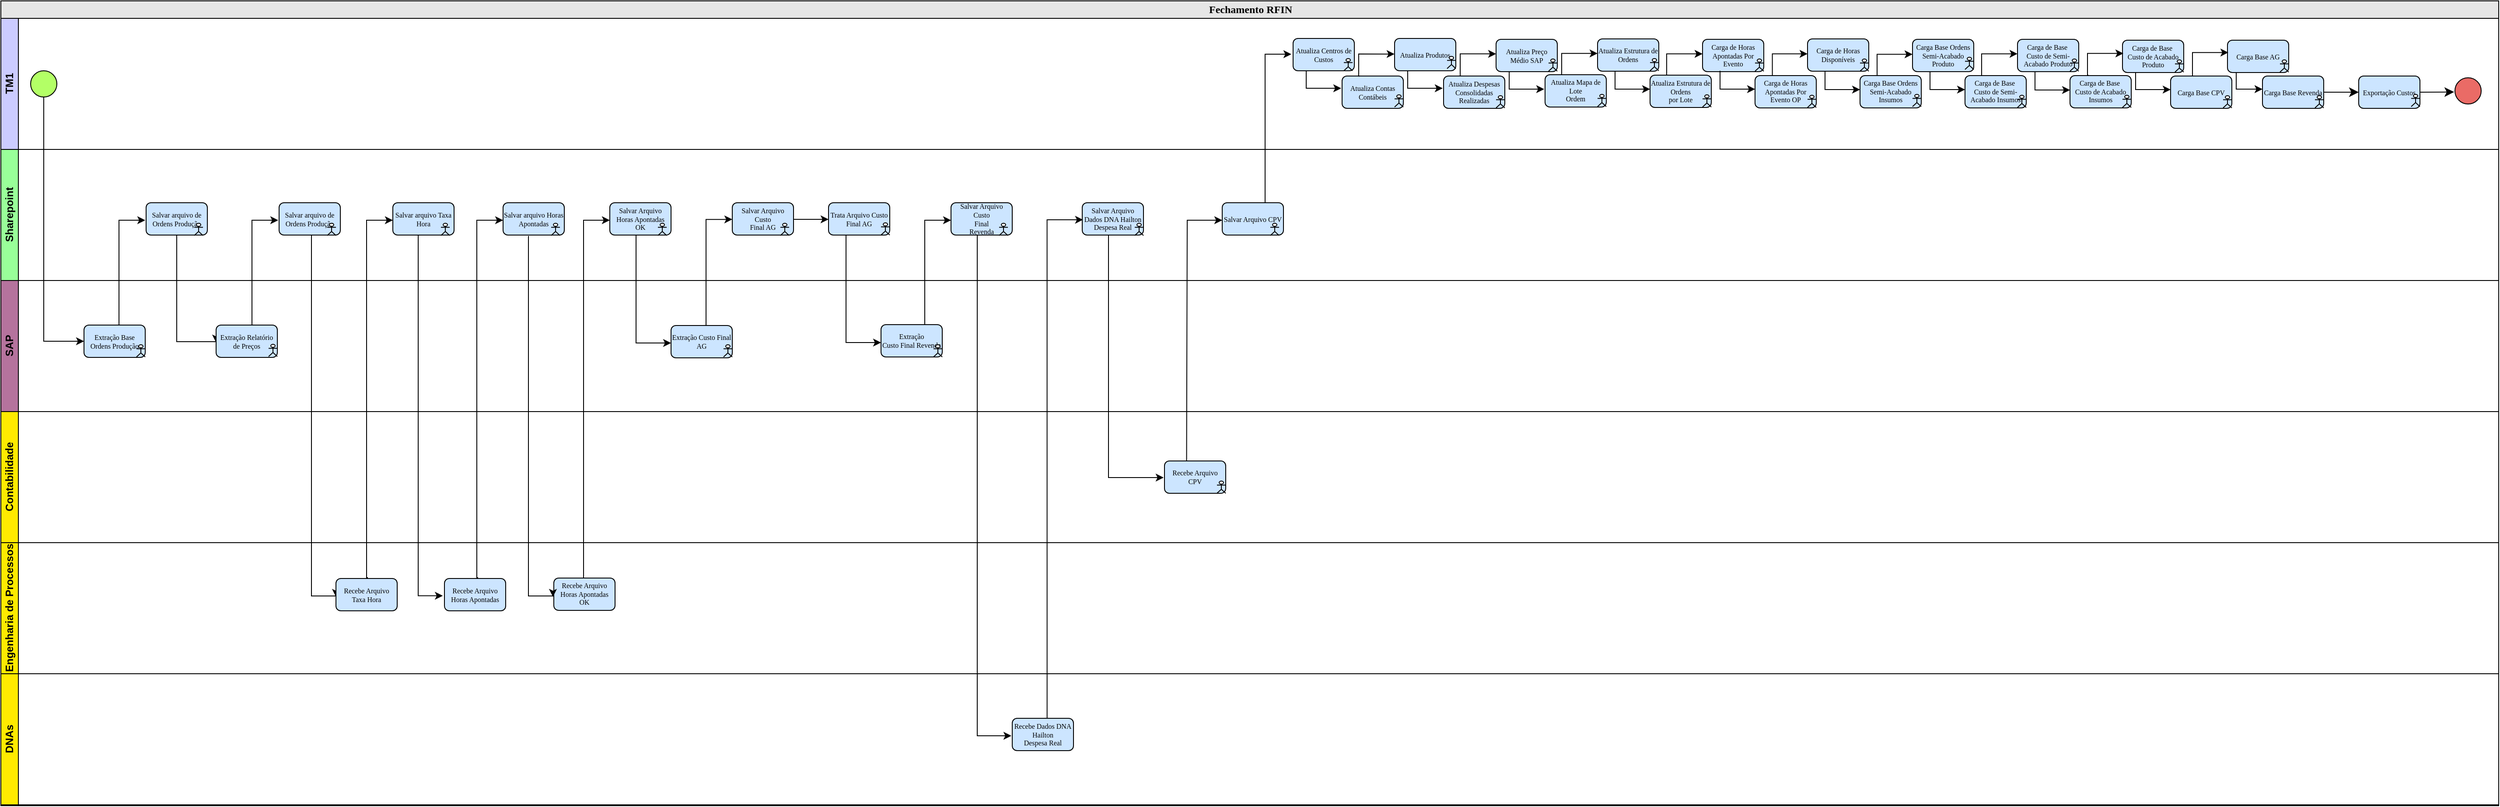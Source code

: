 <mxfile version="27.0.6">
  <diagram name="Página-1" id="B26ktfFtU5WP5JtoC-X8">
    <mxGraphModel dx="1678" dy="1335" grid="1" gridSize="10" guides="1" tooltips="1" connect="1" arrows="1" fold="1" page="0" pageScale="1" pageWidth="827" pageHeight="1169" math="0" shadow="0">
      <root>
        <mxCell id="0" />
        <mxCell id="1" parent="0" />
        <object label="&lt;font style=&quot;font-size: 12px&quot;&gt;Fechamento RFIN&lt;br&gt;&lt;/font&gt;" id="hWpidcnC6tugBeaJJdCY-1">
          <mxCell style="swimlane;html=1;childLayout=stackLayout;horizontal=1;startSize=20;horizontalStack=0;rounded=0;shadow=0;labelBackgroundColor=none;strokeWidth=1;fontFamily=Verdana;fontSize=8;align=center;fillColor=#E6E6E6;gradientColor=none;" vertex="1" parent="1">
            <mxGeometry x="185" y="-41" width="2855" height="921" as="geometry">
              <mxRectangle x="180" y="74" width="230" height="20" as="alternateBounds" />
            </mxGeometry>
          </mxCell>
        </object>
        <mxCell id="hWpidcnC6tugBeaJJdCY-2" value="TM1" style="swimlane;html=1;startSize=20;horizontal=0;fillColor=#CCCCFF;" vertex="1" parent="hWpidcnC6tugBeaJJdCY-1">
          <mxGeometry y="20" width="2855" height="150" as="geometry">
            <mxRectangle y="170" width="760" height="20" as="alternateBounds" />
          </mxGeometry>
        </mxCell>
        <mxCell id="hWpidcnC6tugBeaJJdCY-3" value="" style="ellipse;whiteSpace=wrap;html=1;rounded=0;shadow=0;labelBackgroundColor=none;strokeWidth=1;fontFamily=Verdana;fontSize=8;align=center;fillColor=#B3FF66;" vertex="1" parent="hWpidcnC6tugBeaJJdCY-2">
          <mxGeometry x="34" y="60" width="30" height="30" as="geometry" />
        </mxCell>
        <mxCell id="hWpidcnC6tugBeaJJdCY-4" value="" style="ellipse;whiteSpace=wrap;html=1;rounded=0;shadow=0;labelBackgroundColor=none;strokeWidth=1;fontFamily=Verdana;fontSize=8;align=center;fillColor=#EA6B66;" vertex="1" parent="hWpidcnC6tugBeaJJdCY-2">
          <mxGeometry x="2805" y="68" width="30" height="30" as="geometry" />
        </mxCell>
        <mxCell id="hWpidcnC6tugBeaJJdCY-41" value="" style="endArrow=classic;html=1;rounded=0;fontSize=12;startSize=8;endSize=8;curved=1;entryX=-0.032;entryY=0.542;entryDx=0;entryDy=0;entryPerimeter=0;exitX=1;exitY=0.5;exitDx=0;exitDy=0;" edge="1" parent="hWpidcnC6tugBeaJJdCY-2" target="hWpidcnC6tugBeaJJdCY-4" source="hWpidcnC6tugBeaJJdCY-279">
          <mxGeometry width="50" height="50" relative="1" as="geometry">
            <mxPoint x="3885" y="78.5" as="sourcePoint" />
            <mxPoint x="3703" y="78.4" as="targetPoint" />
          </mxGeometry>
        </mxCell>
        <mxCell id="hWpidcnC6tugBeaJJdCY-176" value="Atualiza Centros de Custos" style="rounded=1;whiteSpace=wrap;html=1;shadow=0;labelBackgroundColor=none;strokeWidth=1;fontFamily=Verdana;fontSize=8;align=center;fillColor=#CCE5FF;" vertex="1" parent="hWpidcnC6tugBeaJJdCY-2">
          <mxGeometry x="1477" y="23" width="70" height="37" as="geometry" />
        </mxCell>
        <mxCell id="hWpidcnC6tugBeaJJdCY-177" value="" style="shape=umlActor;verticalLabelPosition=bottom;verticalAlign=top;html=1;outlineConnect=0;" vertex="1" parent="hWpidcnC6tugBeaJJdCY-2">
          <mxGeometry x="1535" y="46" width="10" height="14" as="geometry" />
        </mxCell>
        <mxCell id="hWpidcnC6tugBeaJJdCY-178" style="edgeStyle=orthogonalEdgeStyle;rounded=0;orthogonalLoop=1;jettySize=auto;html=1;exitX=1;exitY=0.5;exitDx=0;exitDy=0;fontSize=10;" edge="1" parent="hWpidcnC6tugBeaJJdCY-2">
          <mxGeometry relative="1" as="geometry">
            <mxPoint x="1435" y="211.94" as="sourcePoint" />
            <mxPoint x="1475" y="41" as="targetPoint" />
            <Array as="points">
              <mxPoint x="1445" y="212" />
              <mxPoint x="1445" y="41" />
              <mxPoint x="1475" y="41" />
            </Array>
          </mxGeometry>
        </mxCell>
        <mxCell id="hWpidcnC6tugBeaJJdCY-180" value="Atualiza Contas Contábeis" style="rounded=1;whiteSpace=wrap;html=1;shadow=0;labelBackgroundColor=none;strokeWidth=1;fontFamily=Verdana;fontSize=8;align=center;fillColor=#CCE5FF;" vertex="1" parent="hWpidcnC6tugBeaJJdCY-2">
          <mxGeometry x="1533" y="66" width="70" height="37" as="geometry" />
        </mxCell>
        <mxCell id="hWpidcnC6tugBeaJJdCY-181" value="" style="shape=umlActor;verticalLabelPosition=bottom;verticalAlign=top;html=1;outlineConnect=0;" vertex="1" parent="hWpidcnC6tugBeaJJdCY-2">
          <mxGeometry x="1593" y="87.5" width="10" height="14" as="geometry" />
        </mxCell>
        <mxCell id="hWpidcnC6tugBeaJJdCY-182" style="edgeStyle=orthogonalEdgeStyle;rounded=0;orthogonalLoop=1;jettySize=auto;html=1;fontSize=10;exitX=0.25;exitY=1;exitDx=0;exitDy=0;" edge="1" parent="hWpidcnC6tugBeaJJdCY-2" source="hWpidcnC6tugBeaJJdCY-176">
          <mxGeometry relative="1" as="geometry">
            <mxPoint x="1492" y="80" as="sourcePoint" />
            <mxPoint x="1532" y="80" as="targetPoint" />
            <Array as="points">
              <mxPoint x="1492" y="60" />
              <mxPoint x="1492" y="80" />
            </Array>
          </mxGeometry>
        </mxCell>
        <mxCell id="hWpidcnC6tugBeaJJdCY-183" value="Atualiza Produtos" style="rounded=1;whiteSpace=wrap;html=1;shadow=0;labelBackgroundColor=none;strokeWidth=1;fontFamily=Verdana;fontSize=8;align=center;fillColor=#CCE5FF;" vertex="1" parent="hWpidcnC6tugBeaJJdCY-2">
          <mxGeometry x="1593" y="23" width="70" height="37" as="geometry" />
        </mxCell>
        <mxCell id="hWpidcnC6tugBeaJJdCY-184" value="" style="shape=umlActor;verticalLabelPosition=bottom;verticalAlign=top;html=1;outlineConnect=0;fixDash=0;" vertex="1" parent="hWpidcnC6tugBeaJJdCY-2">
          <mxGeometry x="1653" y="43.5" width="10" height="14" as="geometry" />
        </mxCell>
        <mxCell id="hWpidcnC6tugBeaJJdCY-186" value="Atualiza Despesas Consolidadas Realizadas" style="rounded=1;whiteSpace=wrap;html=1;shadow=0;labelBackgroundColor=none;strokeWidth=1;fontFamily=Verdana;fontSize=8;align=center;fillColor=#CCE5FF;" vertex="1" parent="hWpidcnC6tugBeaJJdCY-2">
          <mxGeometry x="1649" y="66" width="70" height="37" as="geometry" />
        </mxCell>
        <mxCell id="hWpidcnC6tugBeaJJdCY-187" value="" style="shape=umlActor;verticalLabelPosition=bottom;verticalAlign=top;html=1;outlineConnect=0;" vertex="1" parent="hWpidcnC6tugBeaJJdCY-2">
          <mxGeometry x="1709" y="88.5" width="10" height="14" as="geometry" />
        </mxCell>
        <mxCell id="hWpidcnC6tugBeaJJdCY-189" value="Atualiza Preço Médio SAP" style="rounded=1;whiteSpace=wrap;html=1;shadow=0;labelBackgroundColor=none;strokeWidth=1;fontFamily=Verdana;fontSize=8;align=center;fillColor=#CCE5FF;" vertex="1" parent="hWpidcnC6tugBeaJJdCY-2">
          <mxGeometry x="1709" y="24" width="70" height="37" as="geometry" />
        </mxCell>
        <mxCell id="hWpidcnC6tugBeaJJdCY-190" value="" style="shape=umlActor;verticalLabelPosition=bottom;verticalAlign=top;html=1;outlineConnect=0;" vertex="1" parent="hWpidcnC6tugBeaJJdCY-2">
          <mxGeometry x="1769" y="46.5" width="10" height="14" as="geometry" />
        </mxCell>
        <mxCell id="hWpidcnC6tugBeaJJdCY-192" value="Atualiza Mapa de Lote &lt;br&gt;Ordem" style="rounded=1;whiteSpace=wrap;html=1;shadow=0;labelBackgroundColor=none;strokeWidth=1;fontFamily=Verdana;fontSize=8;align=center;fillColor=#CCE5FF;" vertex="1" parent="hWpidcnC6tugBeaJJdCY-2">
          <mxGeometry x="1765" y="64.5" width="70" height="37" as="geometry" />
        </mxCell>
        <mxCell id="hWpidcnC6tugBeaJJdCY-193" value="" style="shape=umlActor;verticalLabelPosition=bottom;verticalAlign=top;html=1;outlineConnect=0;" vertex="1" parent="hWpidcnC6tugBeaJJdCY-2">
          <mxGeometry x="1825" y="87" width="10" height="14" as="geometry" />
        </mxCell>
        <mxCell id="hWpidcnC6tugBeaJJdCY-195" value="Atualiza Estrutura de Ordens" style="rounded=1;whiteSpace=wrap;html=1;shadow=0;labelBackgroundColor=none;strokeWidth=1;fontFamily=Verdana;fontSize=8;align=center;fillColor=#CCE5FF;" vertex="1" parent="hWpidcnC6tugBeaJJdCY-2">
          <mxGeometry x="1825" y="23.5" width="70" height="37" as="geometry" />
        </mxCell>
        <mxCell id="hWpidcnC6tugBeaJJdCY-196" value="" style="shape=umlActor;verticalLabelPosition=bottom;verticalAlign=top;html=1;outlineConnect=0;" vertex="1" parent="hWpidcnC6tugBeaJJdCY-2">
          <mxGeometry x="1885" y="46" width="10" height="14" as="geometry" />
        </mxCell>
        <mxCell id="hWpidcnC6tugBeaJJdCY-198" value="Atualiza Estrutura de Ordens &lt;br&gt;por Lote" style="rounded=1;whiteSpace=wrap;html=1;shadow=0;labelBackgroundColor=none;strokeWidth=1;fontFamily=Verdana;fontSize=8;align=center;fillColor=#CCE5FF;" vertex="1" parent="hWpidcnC6tugBeaJJdCY-2">
          <mxGeometry x="1885" y="65" width="70" height="37" as="geometry" />
        </mxCell>
        <mxCell id="hWpidcnC6tugBeaJJdCY-199" value="" style="shape=umlActor;verticalLabelPosition=bottom;verticalAlign=top;html=1;outlineConnect=0;" vertex="1" parent="hWpidcnC6tugBeaJJdCY-2">
          <mxGeometry x="1945" y="87.5" width="10" height="14" as="geometry" />
        </mxCell>
        <mxCell id="hWpidcnC6tugBeaJJdCY-201" value="Carga de Horas Apontadas Por Evento" style="rounded=1;whiteSpace=wrap;html=1;shadow=0;labelBackgroundColor=none;strokeWidth=1;fontFamily=Verdana;fontSize=8;align=center;fillColor=#CCE5FF;" vertex="1" parent="hWpidcnC6tugBeaJJdCY-2">
          <mxGeometry x="1945" y="24" width="70" height="37" as="geometry" />
        </mxCell>
        <mxCell id="hWpidcnC6tugBeaJJdCY-202" value="" style="shape=umlActor;verticalLabelPosition=bottom;verticalAlign=top;html=1;outlineConnect=0;" vertex="1" parent="hWpidcnC6tugBeaJJdCY-2">
          <mxGeometry x="2005" y="46.5" width="10" height="14" as="geometry" />
        </mxCell>
        <mxCell id="hWpidcnC6tugBeaJJdCY-204" value="Carga de Horas Apontadas Por Evento OP" style="rounded=1;whiteSpace=wrap;html=1;shadow=0;labelBackgroundColor=none;strokeWidth=1;fontFamily=Verdana;fontSize=8;align=center;fillColor=#CCE5FF;" vertex="1" parent="hWpidcnC6tugBeaJJdCY-2">
          <mxGeometry x="2005" y="65.5" width="70" height="37" as="geometry" />
        </mxCell>
        <mxCell id="hWpidcnC6tugBeaJJdCY-205" value="" style="shape=umlActor;verticalLabelPosition=bottom;verticalAlign=top;html=1;outlineConnect=0;" vertex="1" parent="hWpidcnC6tugBeaJJdCY-2">
          <mxGeometry x="2065" y="88" width="10" height="14" as="geometry" />
        </mxCell>
        <mxCell id="hWpidcnC6tugBeaJJdCY-214" value="Carga de Horas Disponíveis" style="rounded=1;whiteSpace=wrap;html=1;shadow=0;labelBackgroundColor=none;strokeWidth=1;fontFamily=Verdana;fontSize=8;align=center;fillColor=#CCE5FF;" vertex="1" parent="hWpidcnC6tugBeaJJdCY-2">
          <mxGeometry x="2065" y="23.5" width="70" height="37" as="geometry" />
        </mxCell>
        <mxCell id="hWpidcnC6tugBeaJJdCY-215" value="" style="shape=umlActor;verticalLabelPosition=bottom;verticalAlign=top;html=1;outlineConnect=0;" vertex="1" parent="hWpidcnC6tugBeaJJdCY-2">
          <mxGeometry x="2125" y="46.5" width="10" height="14" as="geometry" />
        </mxCell>
        <mxCell id="hWpidcnC6tugBeaJJdCY-216" value="Carga Base Ordens Semi-Acabado Insumos" style="rounded=1;whiteSpace=wrap;html=1;shadow=0;labelBackgroundColor=none;strokeWidth=1;fontFamily=Verdana;fontSize=8;align=center;fillColor=#CCE5FF;" vertex="1" parent="hWpidcnC6tugBeaJJdCY-2">
          <mxGeometry x="2125" y="65.5" width="70" height="37" as="geometry" />
        </mxCell>
        <mxCell id="hWpidcnC6tugBeaJJdCY-217" value="" style="shape=umlActor;verticalLabelPosition=bottom;verticalAlign=top;html=1;outlineConnect=0;" vertex="1" parent="hWpidcnC6tugBeaJJdCY-2">
          <mxGeometry x="2185" y="87" width="10" height="14" as="geometry" />
        </mxCell>
        <mxCell id="hWpidcnC6tugBeaJJdCY-219" value="Carga Base Ordens Semi-Acabado Produto" style="rounded=1;whiteSpace=wrap;html=1;shadow=0;labelBackgroundColor=none;strokeWidth=1;fontFamily=Verdana;fontSize=8;align=center;fillColor=#CCE5FF;" vertex="1" parent="hWpidcnC6tugBeaJJdCY-2">
          <mxGeometry x="2185" y="24" width="70" height="37" as="geometry" />
        </mxCell>
        <mxCell id="hWpidcnC6tugBeaJJdCY-220" value="" style="shape=umlActor;verticalLabelPosition=bottom;verticalAlign=top;html=1;outlineConnect=0;fixDash=0;" vertex="1" parent="hWpidcnC6tugBeaJJdCY-2">
          <mxGeometry x="2245" y="44.5" width="10" height="14" as="geometry" />
        </mxCell>
        <mxCell id="hWpidcnC6tugBeaJJdCY-221" value="Carga de Base&amp;nbsp; Custo de Semi-Acabado Insumos" style="rounded=1;whiteSpace=wrap;html=1;shadow=0;labelBackgroundColor=none;strokeWidth=1;fontFamily=Verdana;fontSize=8;align=center;fillColor=#CCE5FF;" vertex="1" parent="hWpidcnC6tugBeaJJdCY-2">
          <mxGeometry x="2245" y="65.5" width="70" height="37" as="geometry" />
        </mxCell>
        <mxCell id="hWpidcnC6tugBeaJJdCY-222" value="" style="shape=umlActor;verticalLabelPosition=bottom;verticalAlign=top;html=1;outlineConnect=0;" vertex="1" parent="hWpidcnC6tugBeaJJdCY-2">
          <mxGeometry x="2305" y="88" width="10" height="14" as="geometry" />
        </mxCell>
        <mxCell id="hWpidcnC6tugBeaJJdCY-223" value="Carga de Base&amp;nbsp; Custo de Semi-Acabado Produto" style="rounded=1;whiteSpace=wrap;html=1;shadow=0;labelBackgroundColor=none;strokeWidth=1;fontFamily=Verdana;fontSize=8;align=center;fillColor=#CCE5FF;" vertex="1" parent="hWpidcnC6tugBeaJJdCY-2">
          <mxGeometry x="2305" y="24" width="70" height="37" as="geometry" />
        </mxCell>
        <mxCell id="hWpidcnC6tugBeaJJdCY-224" value="" style="shape=umlActor;verticalLabelPosition=bottom;verticalAlign=top;html=1;outlineConnect=0;" vertex="1" parent="hWpidcnC6tugBeaJJdCY-2">
          <mxGeometry x="2365" y="46.5" width="10" height="14" as="geometry" />
        </mxCell>
        <mxCell id="hWpidcnC6tugBeaJJdCY-225" value="Carga de Base&amp;nbsp; Custo de Acabado Insumos" style="rounded=1;whiteSpace=wrap;html=1;shadow=0;labelBackgroundColor=none;strokeWidth=1;fontFamily=Verdana;fontSize=8;align=center;fillColor=#CCE5FF;" vertex="1" parent="hWpidcnC6tugBeaJJdCY-2">
          <mxGeometry x="2365" y="65.5" width="70" height="37" as="geometry" />
        </mxCell>
        <mxCell id="hWpidcnC6tugBeaJJdCY-226" value="" style="shape=umlActor;verticalLabelPosition=bottom;verticalAlign=top;html=1;outlineConnect=0;" vertex="1" parent="hWpidcnC6tugBeaJJdCY-2">
          <mxGeometry x="2425" y="88" width="10" height="14" as="geometry" />
        </mxCell>
        <mxCell id="hWpidcnC6tugBeaJJdCY-227" value="Carga de Base&amp;nbsp; Custo de Acabado Produto" style="rounded=1;whiteSpace=wrap;html=1;shadow=0;labelBackgroundColor=none;strokeWidth=1;fontFamily=Verdana;fontSize=8;align=center;fillColor=#CCE5FF;" vertex="1" parent="hWpidcnC6tugBeaJJdCY-2">
          <mxGeometry x="2425" y="25" width="70" height="37" as="geometry" />
        </mxCell>
        <mxCell id="hWpidcnC6tugBeaJJdCY-228" value="" style="shape=umlActor;verticalLabelPosition=bottom;verticalAlign=top;html=1;outlineConnect=0;" vertex="1" parent="hWpidcnC6tugBeaJJdCY-2">
          <mxGeometry x="2485" y="47.5" width="10" height="14" as="geometry" />
        </mxCell>
        <mxCell id="hWpidcnC6tugBeaJJdCY-231" value="Carga Base AG" style="rounded=1;whiteSpace=wrap;html=1;shadow=0;labelBackgroundColor=none;strokeWidth=1;fontFamily=Verdana;fontSize=8;align=center;fillColor=#CCE5FF;" vertex="1" parent="hWpidcnC6tugBeaJJdCY-2">
          <mxGeometry x="2545" y="25" width="70" height="37" as="geometry" />
        </mxCell>
        <mxCell id="hWpidcnC6tugBeaJJdCY-232" value="" style="shape=umlActor;verticalLabelPosition=bottom;verticalAlign=top;html=1;outlineConnect=0;" vertex="1" parent="hWpidcnC6tugBeaJJdCY-2">
          <mxGeometry x="2605" y="47.5" width="10" height="14" as="geometry" />
        </mxCell>
        <mxCell id="hWpidcnC6tugBeaJJdCY-281" style="edgeStyle=none;curved=1;rounded=0;orthogonalLoop=1;jettySize=auto;html=1;exitX=1;exitY=0.5;exitDx=0;exitDy=0;entryX=0;entryY=0.5;entryDx=0;entryDy=0;fontFamily=Helvetica;fontSize=12;fontColor=default;startSize=8;endSize=8;" edge="1" parent="hWpidcnC6tugBeaJJdCY-2" source="hWpidcnC6tugBeaJJdCY-233" target="hWpidcnC6tugBeaJJdCY-279">
          <mxGeometry relative="1" as="geometry" />
        </mxCell>
        <mxCell id="hWpidcnC6tugBeaJJdCY-233" value="Carga Base Revenda" style="rounded=1;whiteSpace=wrap;html=1;shadow=0;labelBackgroundColor=none;strokeWidth=1;fontFamily=Verdana;fontSize=8;align=center;fillColor=#CCE5FF;" vertex="1" parent="hWpidcnC6tugBeaJJdCY-2">
          <mxGeometry x="2585" y="66" width="70" height="37" as="geometry" />
        </mxCell>
        <mxCell id="hWpidcnC6tugBeaJJdCY-234" value="" style="shape=umlActor;verticalLabelPosition=bottom;verticalAlign=top;html=1;outlineConnect=0;" vertex="1" parent="hWpidcnC6tugBeaJJdCY-2">
          <mxGeometry x="2645" y="88.5" width="10" height="14" as="geometry" />
        </mxCell>
        <mxCell id="hWpidcnC6tugBeaJJdCY-206" style="edgeStyle=orthogonalEdgeStyle;rounded=0;orthogonalLoop=1;jettySize=auto;html=1;fontSize=10;exitX=0.288;exitY=0.003;exitDx=0;exitDy=0;exitPerimeter=0;" edge="1" parent="hWpidcnC6tugBeaJJdCY-2" source="hWpidcnC6tugBeaJJdCY-180">
          <mxGeometry relative="1" as="geometry">
            <mxPoint x="1552.4" y="67.188" as="sourcePoint" />
            <mxPoint x="1593" y="40.82" as="targetPoint" />
            <Array as="points">
              <mxPoint x="1552" y="66" />
              <mxPoint x="1552" y="41" />
            </Array>
          </mxGeometry>
        </mxCell>
        <mxCell id="hWpidcnC6tugBeaJJdCY-262" style="edgeStyle=orthogonalEdgeStyle;rounded=0;orthogonalLoop=1;jettySize=auto;html=1;fontSize=10;exitX=0.25;exitY=1;exitDx=0;exitDy=0;" edge="1" parent="hWpidcnC6tugBeaJJdCY-2">
          <mxGeometry relative="1" as="geometry">
            <mxPoint x="1611" y="60" as="sourcePoint" />
            <mxPoint x="1648" y="80" as="targetPoint" />
            <Array as="points">
              <mxPoint x="1608" y="60" />
              <mxPoint x="1608" y="80" />
            </Array>
          </mxGeometry>
        </mxCell>
        <mxCell id="hWpidcnC6tugBeaJJdCY-263" style="edgeStyle=orthogonalEdgeStyle;rounded=0;orthogonalLoop=1;jettySize=auto;html=1;fontSize=10;exitX=0.25;exitY=0;exitDx=0;exitDy=0;" edge="1" parent="hWpidcnC6tugBeaJJdCY-2" source="hWpidcnC6tugBeaJJdCY-186">
          <mxGeometry relative="1" as="geometry">
            <mxPoint x="1668.4" y="66.998" as="sourcePoint" />
            <mxPoint x="1709" y="40.63" as="targetPoint" />
            <Array as="points">
              <mxPoint x="1668" y="66" />
              <mxPoint x="1668" y="41" />
            </Array>
          </mxGeometry>
        </mxCell>
        <mxCell id="hWpidcnC6tugBeaJJdCY-264" style="edgeStyle=orthogonalEdgeStyle;rounded=0;orthogonalLoop=1;jettySize=auto;html=1;fontSize=10;exitX=0.25;exitY=1;exitDx=0;exitDy=0;" edge="1" parent="hWpidcnC6tugBeaJJdCY-2">
          <mxGeometry relative="1" as="geometry">
            <mxPoint x="1727" y="61" as="sourcePoint" />
            <mxPoint x="1764" y="81" as="targetPoint" />
            <Array as="points">
              <mxPoint x="1724" y="61" />
              <mxPoint x="1724" y="81" />
            </Array>
          </mxGeometry>
        </mxCell>
        <mxCell id="hWpidcnC6tugBeaJJdCY-265" style="edgeStyle=orthogonalEdgeStyle;rounded=0;orthogonalLoop=1;jettySize=auto;html=1;fontSize=10;" edge="1" parent="hWpidcnC6tugBeaJJdCY-2" source="hWpidcnC6tugBeaJJdCY-192">
          <mxGeometry relative="1" as="geometry">
            <mxPoint x="1784" y="61" as="sourcePoint" />
            <mxPoint x="1825" y="40.13" as="targetPoint" />
            <Array as="points">
              <mxPoint x="1784" y="40" />
            </Array>
          </mxGeometry>
        </mxCell>
        <mxCell id="hWpidcnC6tugBeaJJdCY-266" style="edgeStyle=orthogonalEdgeStyle;rounded=0;orthogonalLoop=1;jettySize=auto;html=1;fontSize=10;" edge="1" parent="hWpidcnC6tugBeaJJdCY-2" source="hWpidcnC6tugBeaJJdCY-195">
          <mxGeometry relative="1" as="geometry">
            <mxPoint x="1848" y="61" as="sourcePoint" />
            <mxPoint x="1885" y="81" as="targetPoint" />
            <Array as="points">
              <mxPoint x="1845" y="81" />
            </Array>
          </mxGeometry>
        </mxCell>
        <mxCell id="hWpidcnC6tugBeaJJdCY-267" style="edgeStyle=orthogonalEdgeStyle;rounded=0;orthogonalLoop=1;jettySize=auto;html=1;fontSize=10;" edge="1" parent="hWpidcnC6tugBeaJJdCY-2" source="hWpidcnC6tugBeaJJdCY-198">
          <mxGeometry relative="1" as="geometry">
            <mxPoint x="1904.4" y="66.998" as="sourcePoint" />
            <mxPoint x="1945" y="40.63" as="targetPoint" />
            <Array as="points">
              <mxPoint x="1904" y="41" />
            </Array>
          </mxGeometry>
        </mxCell>
        <mxCell id="hWpidcnC6tugBeaJJdCY-268" style="edgeStyle=orthogonalEdgeStyle;rounded=0;orthogonalLoop=1;jettySize=auto;html=1;fontSize=10;" edge="1" parent="hWpidcnC6tugBeaJJdCY-2">
          <mxGeometry relative="1" as="geometry">
            <mxPoint x="1965" y="60" as="sourcePoint" />
            <mxPoint x="2005" y="81" as="targetPoint" />
            <Array as="points">
              <mxPoint x="1965" y="81" />
            </Array>
          </mxGeometry>
        </mxCell>
        <mxCell id="hWpidcnC6tugBeaJJdCY-269" style="edgeStyle=orthogonalEdgeStyle;rounded=0;orthogonalLoop=1;jettySize=auto;html=1;fontSize=10;exitX=0.283;exitY=-0.006;exitDx=0;exitDy=0;exitPerimeter=0;" edge="1" parent="hWpidcnC6tugBeaJJdCY-2" source="hWpidcnC6tugBeaJJdCY-204">
          <mxGeometry relative="1" as="geometry">
            <mxPoint x="2024.4" y="66.998" as="sourcePoint" />
            <mxPoint x="2065" y="40.63" as="targetPoint" />
            <Array as="points">
              <mxPoint x="2025" y="41" />
            </Array>
          </mxGeometry>
        </mxCell>
        <mxCell id="hWpidcnC6tugBeaJJdCY-270" style="edgeStyle=orthogonalEdgeStyle;rounded=0;orthogonalLoop=1;jettySize=auto;html=1;fontSize=10;" edge="1" parent="hWpidcnC6tugBeaJJdCY-2">
          <mxGeometry relative="1" as="geometry">
            <mxPoint x="2085" y="60.5" as="sourcePoint" />
            <mxPoint x="2125" y="81.5" as="targetPoint" />
            <Array as="points">
              <mxPoint x="2085" y="81.5" />
            </Array>
          </mxGeometry>
        </mxCell>
        <mxCell id="hWpidcnC6tugBeaJJdCY-271" style="edgeStyle=orthogonalEdgeStyle;rounded=0;orthogonalLoop=1;jettySize=auto;html=1;fontSize=10;exitX=0.279;exitY=0.002;exitDx=0;exitDy=0;exitPerimeter=0;" edge="1" parent="hWpidcnC6tugBeaJJdCY-2" source="hWpidcnC6tugBeaJJdCY-216">
          <mxGeometry relative="1" as="geometry">
            <mxPoint x="2144.4" y="67.498" as="sourcePoint" />
            <mxPoint x="2185" y="41.13" as="targetPoint" />
            <Array as="points">
              <mxPoint x="2144" y="41" />
            </Array>
          </mxGeometry>
        </mxCell>
        <mxCell id="hWpidcnC6tugBeaJJdCY-272" style="edgeStyle=orthogonalEdgeStyle;rounded=0;orthogonalLoop=1;jettySize=auto;html=1;fontSize=10;" edge="1" parent="hWpidcnC6tugBeaJJdCY-2">
          <mxGeometry relative="1" as="geometry">
            <mxPoint x="2205" y="60.5" as="sourcePoint" />
            <mxPoint x="2245" y="81.5" as="targetPoint" />
            <Array as="points">
              <mxPoint x="2205" y="81.5" />
            </Array>
          </mxGeometry>
        </mxCell>
        <mxCell id="hWpidcnC6tugBeaJJdCY-273" style="edgeStyle=orthogonalEdgeStyle;rounded=0;orthogonalLoop=1;jettySize=auto;html=1;fontSize=10;exitX=0.279;exitY=0.002;exitDx=0;exitDy=0;exitPerimeter=0;" edge="1" parent="hWpidcnC6tugBeaJJdCY-2">
          <mxGeometry relative="1" as="geometry">
            <mxPoint x="2265" y="65.45" as="sourcePoint" />
            <mxPoint x="2305" y="40.58" as="targetPoint" />
            <Array as="points">
              <mxPoint x="2264" y="40.45" />
            </Array>
          </mxGeometry>
        </mxCell>
        <mxCell id="hWpidcnC6tugBeaJJdCY-274" style="edgeStyle=orthogonalEdgeStyle;rounded=0;orthogonalLoop=1;jettySize=auto;html=1;fontSize=10;" edge="1" parent="hWpidcnC6tugBeaJJdCY-2">
          <mxGeometry relative="1" as="geometry">
            <mxPoint x="2325" y="61" as="sourcePoint" />
            <mxPoint x="2365" y="82" as="targetPoint" />
            <Array as="points">
              <mxPoint x="2325" y="82" />
            </Array>
          </mxGeometry>
        </mxCell>
        <mxCell id="hWpidcnC6tugBeaJJdCY-275" style="edgeStyle=orthogonalEdgeStyle;rounded=0;orthogonalLoop=1;jettySize=auto;html=1;fontSize=10;exitX=0.279;exitY=0.002;exitDx=0;exitDy=0;exitPerimeter=0;" edge="1" parent="hWpidcnC6tugBeaJJdCY-2">
          <mxGeometry relative="1" as="geometry">
            <mxPoint x="2386" y="65" as="sourcePoint" />
            <mxPoint x="2426" y="40.13" as="targetPoint" />
            <Array as="points">
              <mxPoint x="2385" y="40" />
            </Array>
          </mxGeometry>
        </mxCell>
        <mxCell id="hWpidcnC6tugBeaJJdCY-276" style="edgeStyle=orthogonalEdgeStyle;rounded=0;orthogonalLoop=1;jettySize=auto;html=1;fontSize=10;" edge="1" parent="hWpidcnC6tugBeaJJdCY-2" source="hWpidcnC6tugBeaJJdCY-227">
          <mxGeometry relative="1" as="geometry">
            <mxPoint x="2440" y="60.5" as="sourcePoint" />
            <mxPoint x="2480" y="81.5" as="targetPoint" />
            <Array as="points">
              <mxPoint x="2440" y="82" />
            </Array>
          </mxGeometry>
        </mxCell>
        <mxCell id="hWpidcnC6tugBeaJJdCY-277" style="edgeStyle=orthogonalEdgeStyle;rounded=0;orthogonalLoop=1;jettySize=auto;html=1;fontSize=10;exitX=0.357;exitY=0.071;exitDx=0;exitDy=0;exitPerimeter=0;" edge="1" parent="hWpidcnC6tugBeaJJdCY-2" source="hWpidcnC6tugBeaJJdCY-229">
          <mxGeometry relative="1" as="geometry">
            <mxPoint x="2506" y="63.95" as="sourcePoint" />
            <mxPoint x="2546" y="39.08" as="targetPoint" />
            <Array as="points">
              <mxPoint x="2505" y="39" />
            </Array>
          </mxGeometry>
        </mxCell>
        <mxCell id="hWpidcnC6tugBeaJJdCY-278" style="edgeStyle=orthogonalEdgeStyle;rounded=0;orthogonalLoop=1;jettySize=auto;html=1;fontSize=10;" edge="1" parent="hWpidcnC6tugBeaJJdCY-2">
          <mxGeometry relative="1" as="geometry">
            <mxPoint x="2555" y="61.5" as="sourcePoint" />
            <mxPoint x="2585" y="81" as="targetPoint" />
            <Array as="points">
              <mxPoint x="2555" y="81" />
            </Array>
          </mxGeometry>
        </mxCell>
        <mxCell id="hWpidcnC6tugBeaJJdCY-229" value="Carga Base CPV" style="rounded=1;whiteSpace=wrap;html=1;shadow=0;labelBackgroundColor=none;strokeWidth=1;fontFamily=Verdana;fontSize=8;align=center;fillColor=#CCE5FF;" vertex="1" parent="hWpidcnC6tugBeaJJdCY-2">
          <mxGeometry x="2480" y="66" width="70" height="37" as="geometry" />
        </mxCell>
        <mxCell id="hWpidcnC6tugBeaJJdCY-230" value="" style="shape=umlActor;verticalLabelPosition=bottom;verticalAlign=top;html=1;outlineConnect=0;" vertex="1" parent="hWpidcnC6tugBeaJJdCY-2">
          <mxGeometry x="2540" y="88.5" width="10" height="14" as="geometry" />
        </mxCell>
        <mxCell id="hWpidcnC6tugBeaJJdCY-279" value="Exportação Custos" style="rounded=1;whiteSpace=wrap;html=1;shadow=0;labelBackgroundColor=none;strokeWidth=1;fontFamily=Verdana;fontSize=8;align=center;fillColor=#CCE5FF;" vertex="1" parent="hWpidcnC6tugBeaJJdCY-2">
          <mxGeometry x="2695" y="66" width="70" height="37" as="geometry" />
        </mxCell>
        <mxCell id="hWpidcnC6tugBeaJJdCY-280" value="" style="shape=umlActor;verticalLabelPosition=bottom;verticalAlign=top;html=1;outlineConnect=0;" vertex="1" parent="hWpidcnC6tugBeaJJdCY-2">
          <mxGeometry x="2755" y="87" width="10" height="14" as="geometry" />
        </mxCell>
        <mxCell id="hWpidcnC6tugBeaJJdCY-42" value="Sharepoi&lt;span style=&quot;background-color: transparent; color: light-dark(rgb(0, 0, 0), rgb(255, 255, 255));&quot;&gt;nt&lt;/span&gt;" style="swimlane;html=1;startSize=20;horizontal=0;fillColor=#99FF99;" vertex="1" parent="hWpidcnC6tugBeaJJdCY-1">
          <mxGeometry y="170" width="2855" height="150" as="geometry">
            <mxRectangle y="320" width="760" height="20" as="alternateBounds" />
          </mxGeometry>
        </mxCell>
        <mxCell id="hWpidcnC6tugBeaJJdCY-105" value="Salvar arquivo de Ordens Produção" style="rounded=1;whiteSpace=wrap;html=1;shadow=0;labelBackgroundColor=none;strokeWidth=1;fontFamily=Verdana;fontSize=8;align=center;fillColor=#CCE5FF;" vertex="1" parent="hWpidcnC6tugBeaJJdCY-42">
          <mxGeometry x="318" y="61" width="70" height="37" as="geometry" />
        </mxCell>
        <mxCell id="hWpidcnC6tugBeaJJdCY-106" value="" style="shape=umlActor;verticalLabelPosition=bottom;verticalAlign=top;html=1;outlineConnect=0;" vertex="1" parent="hWpidcnC6tugBeaJJdCY-42">
          <mxGeometry x="373" y="84.5" width="10" height="14" as="geometry" />
        </mxCell>
        <mxCell id="hWpidcnC6tugBeaJJdCY-111" value="Salvar arquivo Taxa Hora" style="rounded=1;whiteSpace=wrap;html=1;shadow=0;labelBackgroundColor=none;strokeWidth=1;fontFamily=Verdana;fontSize=8;align=center;fillColor=#CCE5FF;" vertex="1" parent="hWpidcnC6tugBeaJJdCY-42">
          <mxGeometry x="448" y="61" width="70" height="37" as="geometry" />
        </mxCell>
        <mxCell id="hWpidcnC6tugBeaJJdCY-112" value="" style="shape=umlActor;verticalLabelPosition=bottom;verticalAlign=top;html=1;outlineConnect=0;" vertex="1" parent="hWpidcnC6tugBeaJJdCY-42">
          <mxGeometry x="503" y="84.5" width="10" height="14" as="geometry" />
        </mxCell>
        <mxCell id="hWpidcnC6tugBeaJJdCY-114" style="edgeStyle=orthogonalEdgeStyle;rounded=0;orthogonalLoop=1;jettySize=auto;html=1;exitX=0.5;exitY=1;exitDx=0;exitDy=0;fontSize=10;entryX=-0.027;entryY=0.535;entryDx=0;entryDy=0;entryPerimeter=0;" edge="1" parent="hWpidcnC6tugBeaJJdCY-42" target="hWpidcnC6tugBeaJJdCY-115">
          <mxGeometry relative="1" as="geometry">
            <mxPoint x="477" y="98" as="sourcePoint" />
            <mxPoint x="507" y="510" as="targetPoint" />
            <Array as="points">
              <mxPoint x="477" y="510" />
            </Array>
          </mxGeometry>
        </mxCell>
        <mxCell id="hWpidcnC6tugBeaJJdCY-118" value="Salvar arquivo Horas Apontadas" style="rounded=1;whiteSpace=wrap;html=1;shadow=0;labelBackgroundColor=none;strokeWidth=1;fontFamily=Verdana;fontSize=8;align=center;fillColor=#CCE5FF;" vertex="1" parent="hWpidcnC6tugBeaJJdCY-42">
          <mxGeometry x="574" y="61" width="70" height="37" as="geometry" />
        </mxCell>
        <mxCell id="hWpidcnC6tugBeaJJdCY-119" value="" style="shape=umlActor;verticalLabelPosition=bottom;verticalAlign=top;html=1;outlineConnect=0;" vertex="1" parent="hWpidcnC6tugBeaJJdCY-42">
          <mxGeometry x="629" y="84.5" width="10" height="14" as="geometry" />
        </mxCell>
        <mxCell id="hWpidcnC6tugBeaJJdCY-131" value="Salvar Arquivo Horas Apontadas&lt;br&gt;OK" style="rounded=1;whiteSpace=wrap;html=1;shadow=0;labelBackgroundColor=none;strokeWidth=1;fontFamily=Verdana;fontSize=8;align=center;fillColor=#CCE5FF;" vertex="1" parent="hWpidcnC6tugBeaJJdCY-42">
          <mxGeometry x="696" y="61" width="70" height="37" as="geometry" />
        </mxCell>
        <mxCell id="hWpidcnC6tugBeaJJdCY-132" value="" style="shape=umlActor;verticalLabelPosition=bottom;verticalAlign=top;html=1;outlineConnect=0;" vertex="1" parent="hWpidcnC6tugBeaJJdCY-42">
          <mxGeometry x="751" y="84.5" width="10" height="14" as="geometry" />
        </mxCell>
        <mxCell id="hWpidcnC6tugBeaJJdCY-139" value="Salvar Arquivo Custo &lt;br&gt;Final AG" style="rounded=1;whiteSpace=wrap;html=1;shadow=0;labelBackgroundColor=none;strokeWidth=1;fontFamily=Verdana;fontSize=8;align=center;fillColor=#CCE5FF;" vertex="1" parent="hWpidcnC6tugBeaJJdCY-42">
          <mxGeometry x="836" y="61" width="70" height="37" as="geometry" />
        </mxCell>
        <mxCell id="hWpidcnC6tugBeaJJdCY-140" value="" style="shape=umlActor;verticalLabelPosition=bottom;verticalAlign=top;html=1;outlineConnect=0;" vertex="1" parent="hWpidcnC6tugBeaJJdCY-42">
          <mxGeometry x="891" y="84.5" width="10" height="14" as="geometry" />
        </mxCell>
        <mxCell id="hWpidcnC6tugBeaJJdCY-146" value="Trata Arquivo Custo &lt;br&gt;Final AG" style="rounded=1;whiteSpace=wrap;html=1;shadow=0;labelBackgroundColor=none;strokeWidth=1;fontFamily=Verdana;fontSize=8;align=center;fillColor=#CCE5FF;" vertex="1" parent="hWpidcnC6tugBeaJJdCY-42">
          <mxGeometry x="946" y="61" width="70" height="37" as="geometry" />
        </mxCell>
        <mxCell id="hWpidcnC6tugBeaJJdCY-147" value="" style="shape=umlActor;verticalLabelPosition=bottom;verticalAlign=top;html=1;outlineConnect=0;" vertex="1" parent="hWpidcnC6tugBeaJJdCY-42">
          <mxGeometry x="1006" y="84" width="10" height="14" as="geometry" />
        </mxCell>
        <mxCell id="hWpidcnC6tugBeaJJdCY-153" value="Salvar Arquivo Custo &lt;br&gt;Final &lt;br&gt;Revenda" style="rounded=1;whiteSpace=wrap;html=1;shadow=0;labelBackgroundColor=none;strokeWidth=1;fontFamily=Verdana;fontSize=8;align=center;fillColor=#CCE5FF;" vertex="1" parent="hWpidcnC6tugBeaJJdCY-42">
          <mxGeometry x="1086" y="61" width="70" height="37" as="geometry" />
        </mxCell>
        <mxCell id="hWpidcnC6tugBeaJJdCY-154" value="" style="shape=umlActor;verticalLabelPosition=bottom;verticalAlign=top;html=1;outlineConnect=0;" vertex="1" parent="hWpidcnC6tugBeaJJdCY-42">
          <mxGeometry x="1141" y="84.5" width="10" height="14" as="geometry" />
        </mxCell>
        <mxCell id="hWpidcnC6tugBeaJJdCY-161" value="Salvar Arquivo Dados DNA Hailton&lt;br&gt;Despesa Real" style="rounded=1;whiteSpace=wrap;html=1;shadow=0;labelBackgroundColor=none;strokeWidth=1;fontFamily=Verdana;fontSize=8;align=center;fillColor=#CCE5FF;" vertex="1" parent="hWpidcnC6tugBeaJJdCY-42">
          <mxGeometry x="1236" y="61" width="70" height="37" as="geometry" />
        </mxCell>
        <mxCell id="hWpidcnC6tugBeaJJdCY-162" value="" style="shape=umlActor;verticalLabelPosition=bottom;verticalAlign=top;html=1;outlineConnect=0;" vertex="1" parent="hWpidcnC6tugBeaJJdCY-42">
          <mxGeometry x="1296" y="84.5" width="10" height="14" as="geometry" />
        </mxCell>
        <mxCell id="hWpidcnC6tugBeaJJdCY-249" style="edgeStyle=orthogonalEdgeStyle;rounded=0;orthogonalLoop=1;jettySize=auto;html=1;exitX=1;exitY=0.5;exitDx=0;exitDy=0;fontSize=10;" edge="1" parent="hWpidcnC6tugBeaJJdCY-42">
          <mxGeometry relative="1" as="geometry">
            <mxPoint x="1046" y="202.94" as="sourcePoint" />
            <mxPoint x="1086" y="81" as="targetPoint" />
            <Array as="points">
              <mxPoint x="1046" y="201" />
              <mxPoint x="1056" y="201" />
              <mxPoint x="1056" y="81" />
            </Array>
          </mxGeometry>
        </mxCell>
        <mxCell id="hWpidcnC6tugBeaJJdCY-169" value="Salvar Arquivo CPV" style="rounded=1;whiteSpace=wrap;html=1;shadow=0;labelBackgroundColor=none;strokeWidth=1;fontFamily=Verdana;fontSize=8;align=center;fillColor=#CCE5FF;" vertex="1" parent="hWpidcnC6tugBeaJJdCY-42">
          <mxGeometry x="1396" y="61" width="70" height="37" as="geometry" />
        </mxCell>
        <mxCell id="hWpidcnC6tugBeaJJdCY-170" value="" style="shape=umlActor;verticalLabelPosition=bottom;verticalAlign=top;html=1;outlineConnect=0;" vertex="1" parent="hWpidcnC6tugBeaJJdCY-42">
          <mxGeometry x="1451" y="84.5" width="10" height="14" as="geometry" />
        </mxCell>
        <mxCell id="hWpidcnC6tugBeaJJdCY-251" style="edgeStyle=orthogonalEdgeStyle;rounded=0;orthogonalLoop=1;jettySize=auto;html=1;exitX=0.361;exitY=0.029;exitDx=0;exitDy=0;fontSize=10;exitPerimeter=0;" edge="1" parent="hWpidcnC6tugBeaJJdCY-42" source="hWpidcnC6tugBeaJJdCY-172">
          <mxGeometry relative="1" as="geometry">
            <mxPoint x="1386" y="202.94" as="sourcePoint" />
            <mxPoint x="1396" y="81" as="targetPoint" />
            <Array as="points">
              <mxPoint x="1355" y="341" />
              <mxPoint x="1356" y="341" />
              <mxPoint x="1356" y="81" />
            </Array>
          </mxGeometry>
        </mxCell>
        <mxCell id="hWpidcnC6tugBeaJJdCY-252" style="edgeStyle=orthogonalEdgeStyle;rounded=0;orthogonalLoop=1;jettySize=auto;html=1;exitX=0.5;exitY=1;exitDx=0;exitDy=0;fontSize=10;" edge="1" parent="hWpidcnC6tugBeaJJdCY-42">
          <mxGeometry relative="1" as="geometry">
            <mxPoint x="726" y="98.5" as="sourcePoint" />
            <mxPoint x="766" y="221.5" as="targetPoint" />
            <Array as="points">
              <mxPoint x="726" y="221.5" />
            </Array>
          </mxGeometry>
        </mxCell>
        <mxCell id="hWpidcnC6tugBeaJJdCY-253" style="edgeStyle=orthogonalEdgeStyle;rounded=0;orthogonalLoop=1;jettySize=auto;html=1;fontSize=10;exitX=0.5;exitY=0;exitDx=0;exitDy=0;" edge="1" parent="hWpidcnC6tugBeaJJdCY-42" source="hWpidcnC6tugBeaJJdCY-128">
          <mxGeometry relative="1" as="geometry">
            <mxPoint x="668" y="371" as="sourcePoint" />
            <mxPoint x="696" y="81" as="targetPoint" />
            <Array as="points">
              <mxPoint x="666" y="490" />
              <mxPoint x="666" y="81" />
            </Array>
          </mxGeometry>
        </mxCell>
        <mxCell id="hWpidcnC6tugBeaJJdCY-254" style="edgeStyle=orthogonalEdgeStyle;rounded=0;orthogonalLoop=1;jettySize=auto;html=1;fontSize=10;exitX=0.5;exitY=0;exitDx=0;exitDy=0;" edge="1" parent="hWpidcnC6tugBeaJJdCY-42">
          <mxGeometry relative="1" as="geometry">
            <mxPoint x="545" y="491" as="sourcePoint" />
            <mxPoint x="574" y="81" as="targetPoint" />
            <Array as="points">
              <mxPoint x="544" y="490" />
              <mxPoint x="544" y="81" />
            </Array>
          </mxGeometry>
        </mxCell>
        <mxCell id="hWpidcnC6tugBeaJJdCY-257" style="edgeStyle=orthogonalEdgeStyle;rounded=0;orthogonalLoop=1;jettySize=auto;html=1;fontSize=10;" edge="1" parent="hWpidcnC6tugBeaJJdCY-42">
          <mxGeometry relative="1" as="geometry">
            <mxPoint x="135" y="202.94" as="sourcePoint" />
            <mxPoint x="165" y="81" as="targetPoint" />
            <Array as="points">
              <mxPoint x="135" y="80.94" />
            </Array>
          </mxGeometry>
        </mxCell>
        <mxCell id="hWpidcnC6tugBeaJJdCY-175" style="edgeStyle=orthogonalEdgeStyle;rounded=0;orthogonalLoop=1;jettySize=auto;html=1;fontSize=10;entryX=0;entryY=0.5;entryDx=0;entryDy=0;exitX=0.5;exitY=1;exitDx=0;exitDy=0;" edge="1" parent="hWpidcnC6tugBeaJJdCY-1" source="hWpidcnC6tugBeaJJdCY-3" target="hWpidcnC6tugBeaJJdCY-43">
          <mxGeometry relative="1" as="geometry">
            <mxPoint x="55" y="131" as="sourcePoint" />
            <mxPoint x="118" y="223" as="targetPoint" />
            <Array as="points">
              <mxPoint x="49" y="390" />
            </Array>
          </mxGeometry>
        </mxCell>
        <mxCell id="hWpidcnC6tugBeaJJdCY-77" value="SAP" style="swimlane;html=1;startSize=20;horizontal=0;fillColor=#B5739D;" vertex="1" parent="hWpidcnC6tugBeaJJdCY-1">
          <mxGeometry y="320" width="2855" height="150" as="geometry">
            <mxRectangle y="320" width="760" height="20" as="alternateBounds" />
          </mxGeometry>
        </mxCell>
        <mxCell id="hWpidcnC6tugBeaJJdCY-43" value="Extração Base Ordens Produção" style="rounded=1;whiteSpace=wrap;html=1;shadow=0;labelBackgroundColor=none;strokeWidth=1;fontFamily=Verdana;fontSize=8;align=center;fillColor=#CCE5FF;" vertex="1" parent="hWpidcnC6tugBeaJJdCY-77">
          <mxGeometry x="95" y="51" width="70" height="37" as="geometry" />
        </mxCell>
        <mxCell id="hWpidcnC6tugBeaJJdCY-44" value="" style="shape=umlActor;verticalLabelPosition=bottom;verticalAlign=top;html=1;outlineConnect=0;" vertex="1" parent="hWpidcnC6tugBeaJJdCY-77">
          <mxGeometry x="155" y="73.5" width="10" height="14" as="geometry" />
        </mxCell>
        <mxCell id="hWpidcnC6tugBeaJJdCY-134" value="Extração Custo Final AG" style="rounded=1;whiteSpace=wrap;html=1;shadow=0;labelBackgroundColor=none;strokeWidth=1;fontFamily=Verdana;fontSize=8;align=center;fillColor=#CCE5FF;" vertex="1" parent="hWpidcnC6tugBeaJJdCY-77">
          <mxGeometry x="766" y="51.5" width="70" height="37" as="geometry" />
        </mxCell>
        <mxCell id="hWpidcnC6tugBeaJJdCY-135" value="" style="shape=umlActor;verticalLabelPosition=bottom;verticalAlign=top;html=1;outlineConnect=0;" vertex="1" parent="hWpidcnC6tugBeaJJdCY-77">
          <mxGeometry x="826" y="73.5" width="10" height="14" as="geometry" />
        </mxCell>
        <mxCell id="hWpidcnC6tugBeaJJdCY-151" value="Extração &lt;br&gt;Custo Final Revenda" style="rounded=1;whiteSpace=wrap;html=1;shadow=0;labelBackgroundColor=none;strokeWidth=1;fontFamily=Verdana;fontSize=8;align=center;fillColor=#CCE5FF;" vertex="1" parent="hWpidcnC6tugBeaJJdCY-77">
          <mxGeometry x="1006" y="50.5" width="70" height="37" as="geometry" />
        </mxCell>
        <mxCell id="hWpidcnC6tugBeaJJdCY-152" value="" style="shape=umlActor;verticalLabelPosition=bottom;verticalAlign=top;html=1;outlineConnect=0;" vertex="1" parent="hWpidcnC6tugBeaJJdCY-77">
          <mxGeometry x="1066" y="73.5" width="10" height="14" as="geometry" />
        </mxCell>
        <mxCell id="hWpidcnC6tugBeaJJdCY-157" style="edgeStyle=orthogonalEdgeStyle;rounded=0;orthogonalLoop=1;jettySize=auto;html=1;fontSize=10;" edge="1" parent="hWpidcnC6tugBeaJJdCY-77">
          <mxGeometry relative="1" as="geometry">
            <mxPoint x="1116" y="-52" as="sourcePoint" />
            <mxPoint x="1155" y="521" as="targetPoint" />
            <Array as="points">
              <mxPoint x="1116" y="521" />
              <mxPoint x="1145" y="521" />
            </Array>
          </mxGeometry>
        </mxCell>
        <mxCell id="hWpidcnC6tugBeaJJdCY-143" style="edgeStyle=orthogonalEdgeStyle;rounded=0;orthogonalLoop=1;jettySize=auto;html=1;fontSize=10;" edge="1" parent="hWpidcnC6tugBeaJJdCY-77" source="hWpidcnC6tugBeaJJdCY-134">
          <mxGeometry relative="1" as="geometry">
            <mxPoint x="798" y="51" as="sourcePoint" />
            <mxPoint x="836" y="-69.94" as="targetPoint" />
            <Array as="points">
              <mxPoint x="806" y="-70" />
            </Array>
          </mxGeometry>
        </mxCell>
        <mxCell id="hWpidcnC6tugBeaJJdCY-149" style="edgeStyle=orthogonalEdgeStyle;rounded=0;orthogonalLoop=1;jettySize=auto;html=1;exitX=0.5;exitY=1;exitDx=0;exitDy=0;fontSize=10;" edge="1" parent="hWpidcnC6tugBeaJJdCY-77">
          <mxGeometry relative="1" as="geometry">
            <mxPoint x="966" y="-52" as="sourcePoint" />
            <mxPoint x="1006" y="71" as="targetPoint" />
            <Array as="points">
              <mxPoint x="966" y="71" />
            </Array>
          </mxGeometry>
        </mxCell>
        <mxCell id="hWpidcnC6tugBeaJJdCY-259" style="edgeStyle=orthogonalEdgeStyle;rounded=0;orthogonalLoop=1;jettySize=auto;html=1;fontSize=10;entryX=-0.027;entryY=0.535;entryDx=0;entryDy=0;entryPerimeter=0;" edge="1" parent="hWpidcnC6tugBeaJJdCY-77" source="hWpidcnC6tugBeaJJdCY-105">
          <mxGeometry relative="1" as="geometry">
            <mxPoint x="355" y="-51" as="sourcePoint" />
            <mxPoint x="383" y="362" as="targetPoint" />
            <Array as="points">
              <mxPoint x="355" y="361" />
              <mxPoint x="383" y="361" />
            </Array>
          </mxGeometry>
        </mxCell>
        <mxCell id="hWpidcnC6tugBeaJJdCY-89" value="Contabilidade" style="swimlane;html=1;startSize=20;horizontal=0;fillColor=light-dark(#ffea00, #a66d91);" vertex="1" parent="1">
          <mxGeometry x="185" y="429" width="2855" height="150" as="geometry">
            <mxRectangle y="320" width="760" height="20" as="alternateBounds" />
          </mxGeometry>
        </mxCell>
        <mxCell id="hWpidcnC6tugBeaJJdCY-172" value="Recebe Arquivo CPV" style="rounded=1;whiteSpace=wrap;html=1;shadow=0;labelBackgroundColor=none;strokeWidth=1;fontFamily=Verdana;fontSize=8;align=center;fillColor=#CCE5FF;" vertex="1" parent="hWpidcnC6tugBeaJJdCY-89">
          <mxGeometry x="1330" y="56.5" width="70" height="37" as="geometry" />
        </mxCell>
        <mxCell id="hWpidcnC6tugBeaJJdCY-173" value="" style="shape=umlActor;verticalLabelPosition=bottom;verticalAlign=top;html=1;outlineConnect=0;" vertex="1" parent="hWpidcnC6tugBeaJJdCY-89">
          <mxGeometry x="1390" y="79.5" width="10" height="14" as="geometry" />
        </mxCell>
        <mxCell id="hWpidcnC6tugBeaJJdCY-168" style="edgeStyle=orthogonalEdgeStyle;rounded=0;orthogonalLoop=1;jettySize=auto;html=1;exitX=0.5;exitY=1;exitDx=0;exitDy=0;fontSize=10;entryX=0;entryY=0.5;entryDx=0;entryDy=0;" edge="1" parent="hWpidcnC6tugBeaJJdCY-89">
          <mxGeometry relative="1" as="geometry">
            <mxPoint x="1266" y="-201.5" as="sourcePoint" />
            <mxPoint x="1329" y="75.5" as="targetPoint" />
            <Array as="points">
              <mxPoint x="1266" y="75.5" />
            </Array>
          </mxGeometry>
        </mxCell>
        <mxCell id="hWpidcnC6tugBeaJJdCY-255" style="edgeStyle=orthogonalEdgeStyle;rounded=0;orthogonalLoop=1;jettySize=auto;html=1;fontSize=10;exitX=0.5;exitY=0;exitDx=0;exitDy=0;" edge="1" parent="hWpidcnC6tugBeaJJdCY-89">
          <mxGeometry relative="1" as="geometry">
            <mxPoint x="419" y="191" as="sourcePoint" />
            <mxPoint x="448" y="-219" as="targetPoint" />
            <Array as="points">
              <mxPoint x="418" y="190" />
              <mxPoint x="418" y="-219" />
            </Array>
          </mxGeometry>
        </mxCell>
        <mxCell id="hWpidcnC6tugBeaJJdCY-100" value="Engenharia de Processos" style="swimlane;html=1;startSize=20;horizontal=0;fillColor=light-dark(#ffea00, #a66d91);" vertex="1" parent="1">
          <mxGeometry x="185" y="579" width="2855" height="150" as="geometry">
            <mxRectangle x="185" y="579" width="760" height="20" as="alternateBounds" />
          </mxGeometry>
        </mxCell>
        <mxCell id="hWpidcnC6tugBeaJJdCY-109" value="Recebe Arquivo Taxa Hora" style="rounded=1;whiteSpace=wrap;html=1;shadow=0;labelBackgroundColor=none;strokeWidth=1;fontFamily=Verdana;fontSize=8;align=center;fillColor=#CCE5FF;" vertex="1" parent="hWpidcnC6tugBeaJJdCY-100">
          <mxGeometry x="383" y="41" width="70" height="37" as="geometry" />
        </mxCell>
        <mxCell id="hWpidcnC6tugBeaJJdCY-115" value="Recebe Arquivo Horas Apontadas" style="rounded=1;whiteSpace=wrap;html=1;shadow=0;labelBackgroundColor=none;strokeWidth=1;fontFamily=Verdana;fontSize=8;align=center;fillColor=#CCE5FF;" vertex="1" parent="hWpidcnC6tugBeaJJdCY-100">
          <mxGeometry x="507" y="41" width="70" height="37" as="geometry" />
        </mxCell>
        <mxCell id="hWpidcnC6tugBeaJJdCY-128" value="Recebe Arquivo Horas Apontadas&lt;br&gt;OK" style="rounded=1;whiteSpace=wrap;html=1;shadow=0;labelBackgroundColor=none;strokeWidth=1;fontFamily=Verdana;fontSize=8;align=center;fillColor=#CCE5FF;" vertex="1" parent="hWpidcnC6tugBeaJJdCY-100">
          <mxGeometry x="632" y="40.5" width="70" height="37" as="geometry" />
        </mxCell>
        <mxCell id="hWpidcnC6tugBeaJJdCY-260" style="edgeStyle=orthogonalEdgeStyle;rounded=0;orthogonalLoop=1;jettySize=auto;html=1;exitX=0.5;exitY=1;exitDx=0;exitDy=0;fontSize=10;entryX=-0.027;entryY=0.535;entryDx=0;entryDy=0;entryPerimeter=0;" edge="1" parent="hWpidcnC6tugBeaJJdCY-100">
          <mxGeometry relative="1" as="geometry">
            <mxPoint x="603" y="-351" as="sourcePoint" />
            <mxPoint x="631" y="62" as="targetPoint" />
            <Array as="points">
              <mxPoint x="603" y="61" />
            </Array>
          </mxGeometry>
        </mxCell>
        <mxCell id="hWpidcnC6tugBeaJJdCY-155" value="DNAs" style="swimlane;html=1;startSize=20;horizontal=0;fillColor=light-dark(#ffea00, #a66d91);" vertex="1" parent="1">
          <mxGeometry x="185" y="729" width="2855" height="150" as="geometry">
            <mxRectangle y="320" width="760" height="20" as="alternateBounds" />
          </mxGeometry>
        </mxCell>
        <mxCell id="hWpidcnC6tugBeaJJdCY-158" value="Recebe Dados DNA Hailton&lt;br&gt;Despesa Real" style="rounded=1;whiteSpace=wrap;html=1;shadow=0;labelBackgroundColor=none;strokeWidth=1;fontFamily=Verdana;fontSize=8;align=center;fillColor=#CCE5FF;" vertex="1" parent="hWpidcnC6tugBeaJJdCY-155">
          <mxGeometry x="1156" y="51" width="70" height="37" as="geometry" />
        </mxCell>
        <mxCell id="hWpidcnC6tugBeaJJdCY-163" style="edgeStyle=orthogonalEdgeStyle;rounded=0;orthogonalLoop=1;jettySize=auto;html=1;fontSize=10;entryX=0;entryY=0.5;entryDx=0;entryDy=0;exitX=0.569;exitY=-0.008;exitDx=0;exitDy=0;exitPerimeter=0;" edge="1" parent="hWpidcnC6tugBeaJJdCY-155" source="hWpidcnC6tugBeaJJdCY-158">
          <mxGeometry relative="1" as="geometry">
            <mxPoint x="1196" y="34" as="sourcePoint" />
            <mxPoint x="1236.88" y="-519.54" as="targetPoint" />
            <Array as="points">
              <mxPoint x="1196" y="-520" />
            </Array>
          </mxGeometry>
        </mxCell>
        <mxCell id="hWpidcnC6tugBeaJJdCY-244" style="edgeStyle=orthogonalEdgeStyle;rounded=0;orthogonalLoop=1;jettySize=auto;html=1;fontSize=10;" edge="1" parent="1">
          <mxGeometry relative="1" as="geometry">
            <mxPoint x="1091" y="209" as="sourcePoint" />
            <mxPoint x="1131" y="209" as="targetPoint" />
            <Array as="points">
              <mxPoint x="1091" y="209" />
            </Array>
          </mxGeometry>
        </mxCell>
        <mxCell id="hWpidcnC6tugBeaJJdCY-98" value="Salvar arquivo de Ordens Produção" style="rounded=1;whiteSpace=wrap;html=1;shadow=0;labelBackgroundColor=none;strokeWidth=1;fontFamily=Verdana;fontSize=8;align=center;fillColor=#CCE5FF;" vertex="1" parent="1">
          <mxGeometry x="351" y="190" width="70" height="37" as="geometry" />
        </mxCell>
        <mxCell id="hWpidcnC6tugBeaJJdCY-99" value="" style="shape=umlActor;verticalLabelPosition=bottom;verticalAlign=top;html=1;outlineConnect=0;" vertex="1" parent="1">
          <mxGeometry x="406" y="213.5" width="10" height="14" as="geometry" />
        </mxCell>
        <mxCell id="hWpidcnC6tugBeaJJdCY-256" style="edgeStyle=orthogonalEdgeStyle;rounded=0;orthogonalLoop=1;jettySize=auto;html=1;fontSize=10;" edge="1" parent="1">
          <mxGeometry relative="1" as="geometry">
            <mxPoint x="472" y="331.94" as="sourcePoint" />
            <mxPoint x="502" y="210" as="targetPoint" />
            <Array as="points">
              <mxPoint x="472" y="209.94" />
            </Array>
          </mxGeometry>
        </mxCell>
        <mxCell id="hWpidcnC6tugBeaJJdCY-101" style="edgeStyle=orthogonalEdgeStyle;rounded=0;orthogonalLoop=1;jettySize=auto;html=1;exitX=0.5;exitY=1;exitDx=0;exitDy=0;fontSize=10;" edge="1" parent="1" source="hWpidcnC6tugBeaJJdCY-98">
          <mxGeometry relative="1" as="geometry">
            <mxPoint x="431" y="330" as="sourcePoint" />
            <mxPoint x="431" y="350" as="targetPoint" />
            <Array as="points">
              <mxPoint x="386" y="349" />
            </Array>
          </mxGeometry>
        </mxCell>
        <mxCell id="hWpidcnC6tugBeaJJdCY-102" value="Extração Relatório de Preços" style="rounded=1;whiteSpace=wrap;html=1;shadow=0;labelBackgroundColor=none;strokeWidth=1;fontFamily=Verdana;fontSize=8;align=center;fillColor=#CCE5FF;" vertex="1" parent="1">
          <mxGeometry x="431" y="330" width="70" height="37" as="geometry" />
        </mxCell>
        <mxCell id="hWpidcnC6tugBeaJJdCY-103" value="" style="shape=umlActor;verticalLabelPosition=bottom;verticalAlign=top;html=1;outlineConnect=0;" vertex="1" parent="1">
          <mxGeometry x="491" y="352" width="10" height="14" as="geometry" />
        </mxCell>
      </root>
    </mxGraphModel>
  </diagram>
</mxfile>
